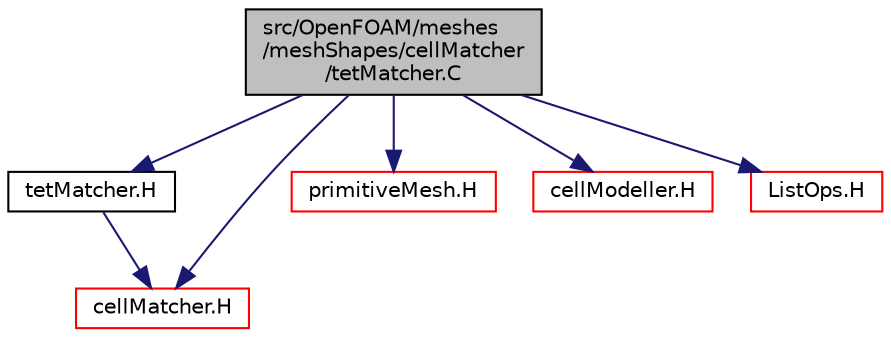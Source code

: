 digraph "src/OpenFOAM/meshes/meshShapes/cellMatcher/tetMatcher.C"
{
  bgcolor="transparent";
  edge [fontname="Helvetica",fontsize="10",labelfontname="Helvetica",labelfontsize="10"];
  node [fontname="Helvetica",fontsize="10",shape=record];
  Node1 [label="src/OpenFOAM/meshes\l/meshShapes/cellMatcher\l/tetMatcher.C",height=0.2,width=0.4,color="black", fillcolor="grey75", style="filled", fontcolor="black"];
  Node1 -> Node2 [color="midnightblue",fontsize="10",style="solid",fontname="Helvetica"];
  Node2 [label="tetMatcher.H",height=0.2,width=0.4,color="black",URL="$a08633.html"];
  Node2 -> Node3 [color="midnightblue",fontsize="10",style="solid",fontname="Helvetica"];
  Node3 [label="cellMatcher.H",height=0.2,width=0.4,color="red",URL="$a08622.html"];
  Node1 -> Node3 [color="midnightblue",fontsize="10",style="solid",fontname="Helvetica"];
  Node1 -> Node4 [color="midnightblue",fontsize="10",style="solid",fontname="Helvetica"];
  Node4 [label="primitiveMesh.H",height=0.2,width=0.4,color="red",URL="$a08848.html"];
  Node1 -> Node5 [color="midnightblue",fontsize="10",style="solid",fontname="Helvetica"];
  Node5 [label="cellModeller.H",height=0.2,width=0.4,color="red",URL="$a08643.html"];
  Node1 -> Node6 [color="midnightblue",fontsize="10",style="solid",fontname="Helvetica"];
  Node6 [label="ListOps.H",height=0.2,width=0.4,color="red",URL="$a07772.html",tooltip="Various functions to operate on Lists. "];
}
